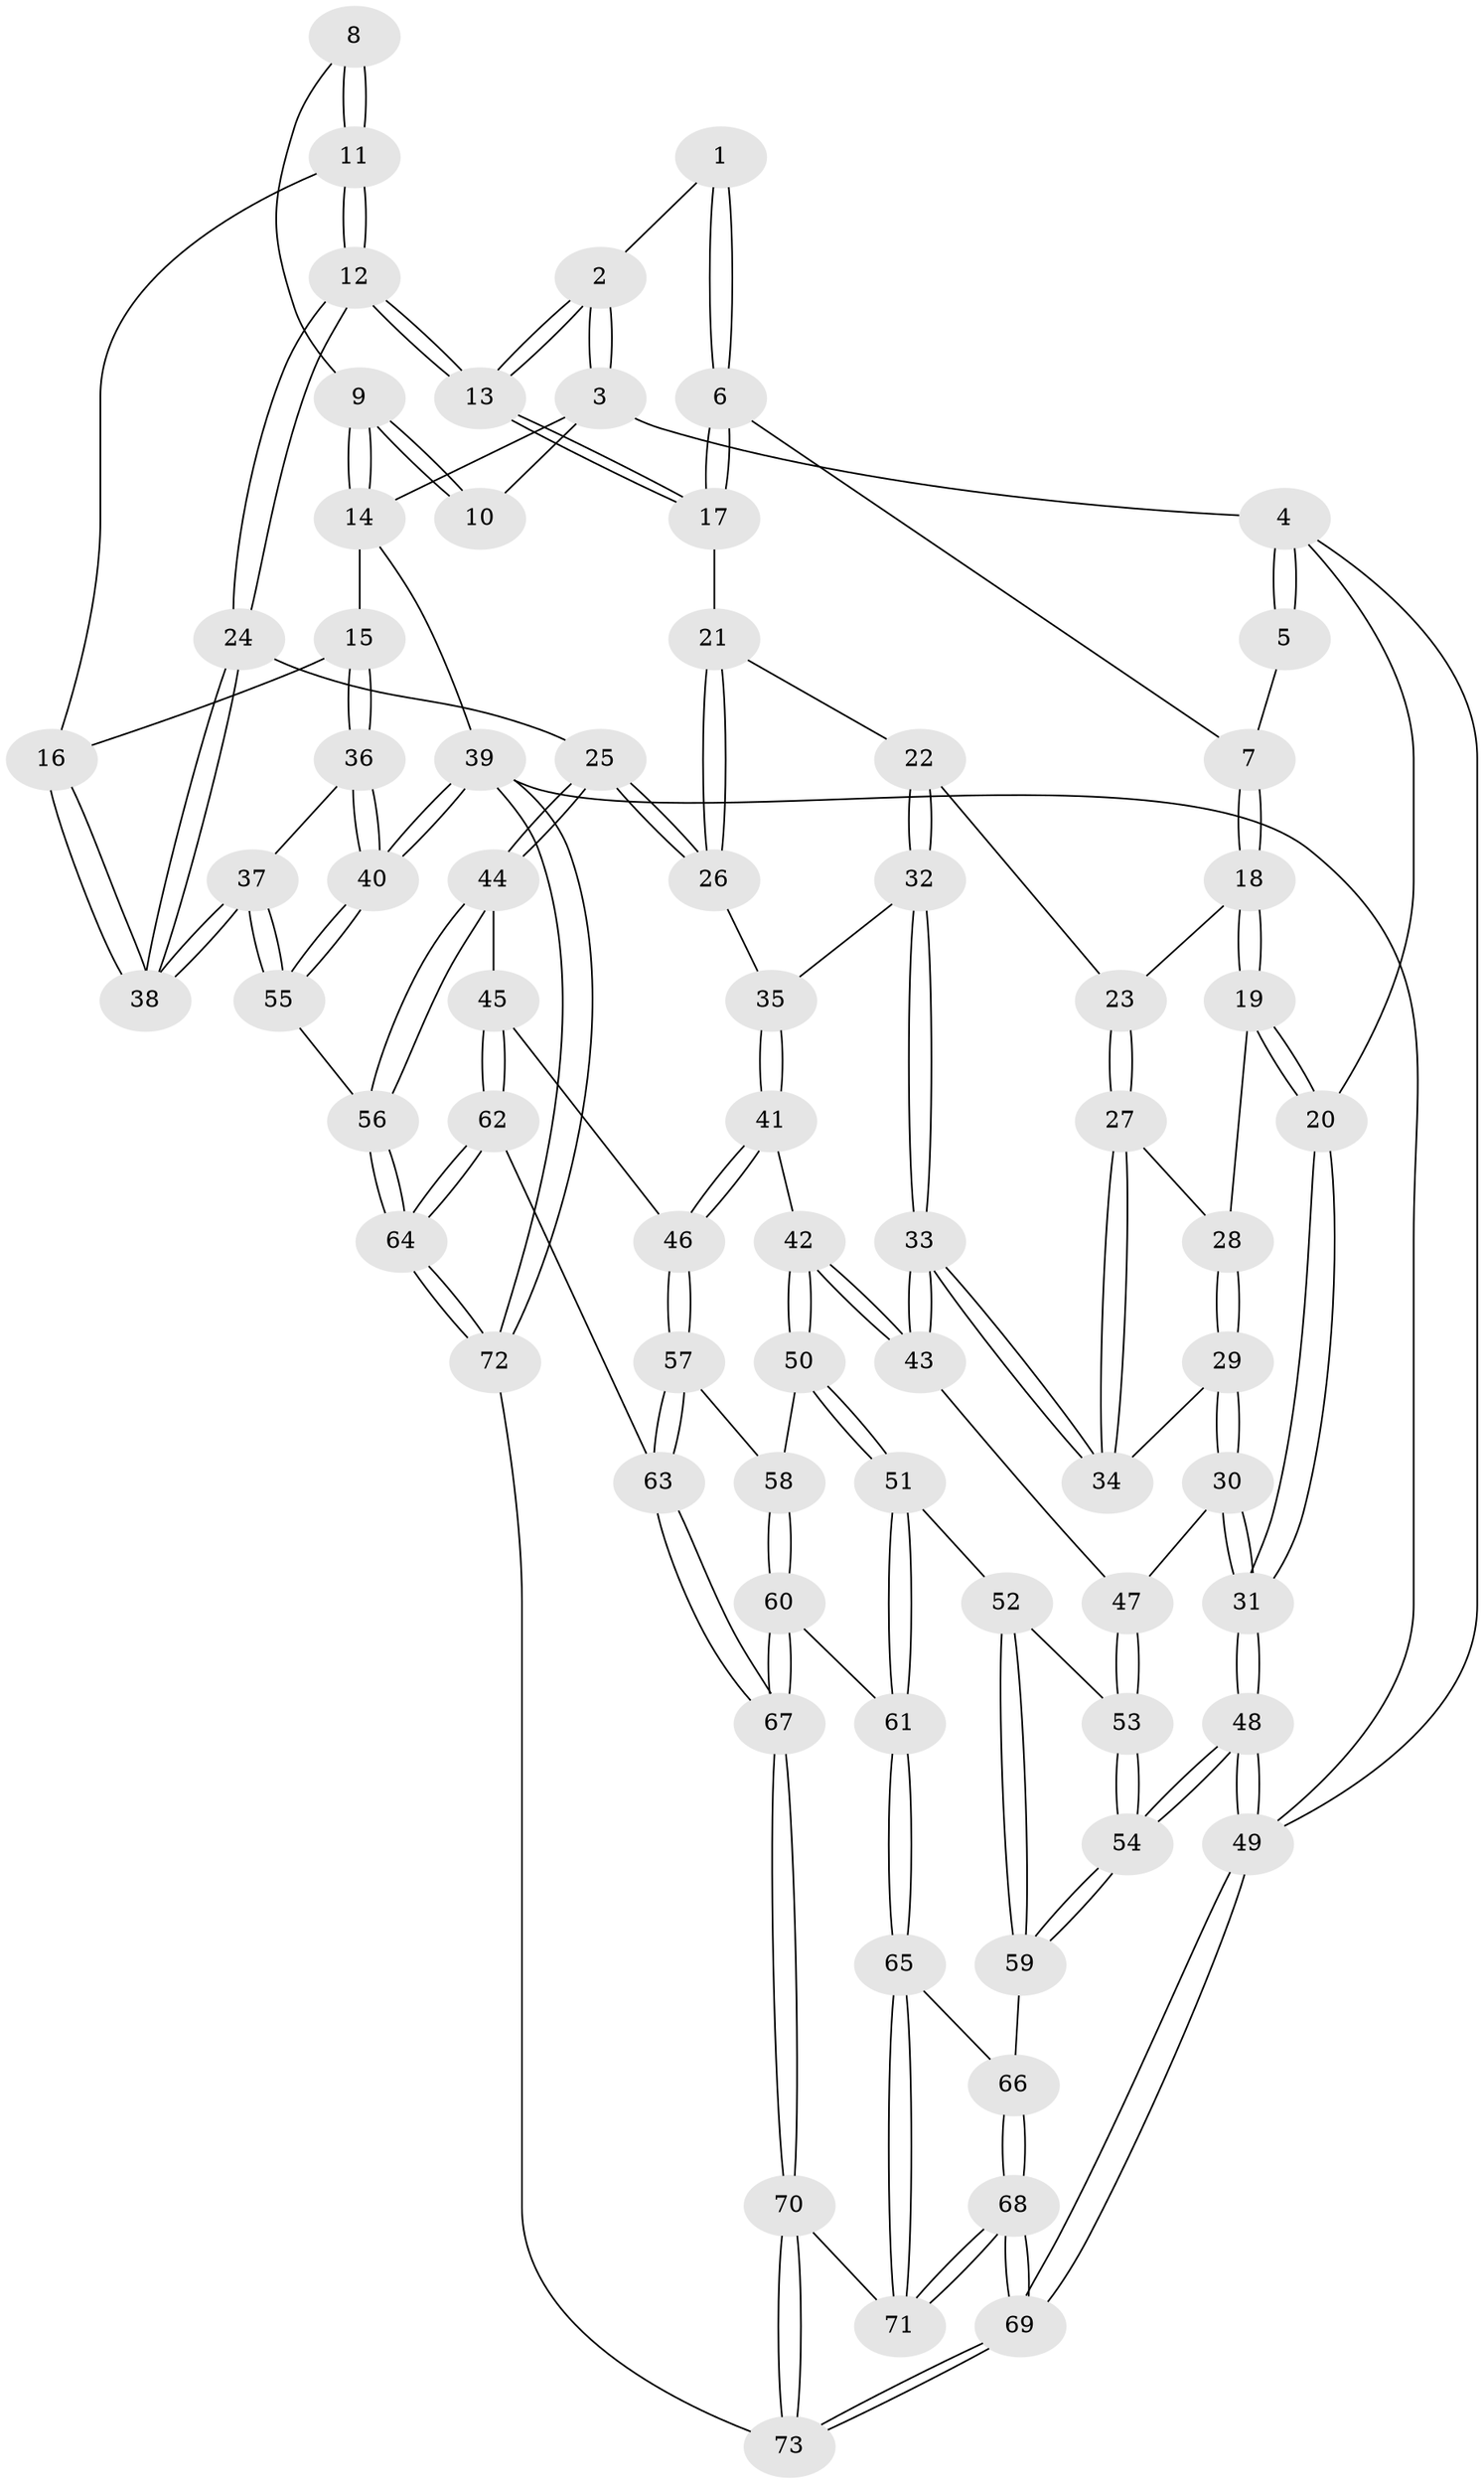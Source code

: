 // Generated by graph-tools (version 1.1) at 2025/51/03/09/25 03:51:11]
// undirected, 73 vertices, 179 edges
graph export_dot {
graph [start="1"]
  node [color=gray90,style=filled];
  1 [pos="+0.4428959226759516+0"];
  2 [pos="+0.5988476009752981+0"];
  3 [pos="+0.6321253023122781+0"];
  4 [pos="+0+0"];
  5 [pos="+0.14989049206478083+0"];
  6 [pos="+0.29824394961776246+0.21548727822546218"];
  7 [pos="+0.23172447756855372+0.2213095092139795"];
  8 [pos="+0.8901921716336766+0.14503822694190732"];
  9 [pos="+1+0.10704177812960612"];
  10 [pos="+0.7750053043110519+0"];
  11 [pos="+0.7275322634790201+0.348205803046846"];
  12 [pos="+0.693587306255712+0.36699674046975705"];
  13 [pos="+0.6136096985778136+0.26033045428403556"];
  14 [pos="+1+0.1041314880646223"];
  15 [pos="+1+0.11042987693150895"];
  16 [pos="+1+0.26434579050853074"];
  17 [pos="+0.4802159636255914+0.28121925665235237"];
  18 [pos="+0.14626242324848412+0.3158013878112508"];
  19 [pos="+0.020599725318310846+0.3072578416274671"];
  20 [pos="+0+0.28070535877860997"];
  21 [pos="+0.34990075655985237+0.39674161740133684"];
  22 [pos="+0.2889984044706073+0.412905257337667"];
  23 [pos="+0.15859259892088343+0.3319379533986636"];
  24 [pos="+0.7057577155695807+0.46533211862410395"];
  25 [pos="+0.6763189805878839+0.5028099337276185"];
  26 [pos="+0.41358276369363006+0.4929347599701148"];
  27 [pos="+0.16030975754043006+0.4867193329262446"];
  28 [pos="+0.1030541795076248+0.49551797333531383"];
  29 [pos="+0.02556439215197137+0.55139712636862"];
  30 [pos="+0+0.575111996827686"];
  31 [pos="+0+0.5956750177160203"];
  32 [pos="+0.2878810906499301+0.5177270925272635"];
  33 [pos="+0.20612726199984+0.5751592031924497"];
  34 [pos="+0.16579245831847148+0.5069176104999003"];
  35 [pos="+0.3501762609752307+0.5501207724875001"];
  36 [pos="+1+0.6407113899536455"];
  37 [pos="+1+0.6371336138968874"];
  38 [pos="+0.9493438198320454+0.5829212476824098"];
  39 [pos="+1+1"];
  40 [pos="+1+0.9390743731598781"];
  41 [pos="+0.3835816254507282+0.6300209304729509"];
  42 [pos="+0.2908180610445032+0.6875661672772587"];
  43 [pos="+0.20055738736255618+0.5922119176268131"];
  44 [pos="+0.5951254812729062+0.6683106282651436"];
  45 [pos="+0.5736187224241479+0.6768520909252025"];
  46 [pos="+0.5692848581014472+0.6780133089229894"];
  47 [pos="+0.19826233180273276+0.593459179813337"];
  48 [pos="+0+0.7112893764269803"];
  49 [pos="+0+1"];
  50 [pos="+0.28439938581352225+0.7268612986462407"];
  51 [pos="+0.23286706046757202+0.7871538016846511"];
  52 [pos="+0.18155320869093164+0.7532961491928629"];
  53 [pos="+0.14808663904660932+0.6740951981542848"];
  54 [pos="+0+0.7211911493062239"];
  55 [pos="+0.7840558595040168+0.8878870912189399"];
  56 [pos="+0.7405315774071758+0.9192075946738223"];
  57 [pos="+0.44007840122679326+0.7928293275292297"];
  58 [pos="+0.3951231605073826+0.7827129375113013"];
  59 [pos="+0.006960505139909516+0.7734187343884841"];
  60 [pos="+0.2953959288160104+0.8473536515876544"];
  61 [pos="+0.23219603621434146+0.8023977634115312"];
  62 [pos="+0.5244601389327523+0.885046030172485"];
  63 [pos="+0.41512826342227177+0.9037336136482711"];
  64 [pos="+0.7174947193563022+1"];
  65 [pos="+0.18271756806003328+0.8680757335531869"];
  66 [pos="+0.07564660970023311+0.8220822921639206"];
  67 [pos="+0.3864689538915145+0.962994075426051"];
  68 [pos="+0.1040928437146191+1"];
  69 [pos="+0.043095941235775724+1"];
  70 [pos="+0.38533557948301916+0.9846702554387406"];
  71 [pos="+0.18196420239428948+0.8765448891620107"];
  72 [pos="+0.7133140171913157+1"];
  73 [pos="+0.4048541339639771+1"];
  1 -- 2;
  1 -- 6;
  1 -- 6;
  2 -- 3;
  2 -- 3;
  2 -- 13;
  2 -- 13;
  3 -- 4;
  3 -- 10;
  3 -- 14;
  4 -- 5;
  4 -- 5;
  4 -- 20;
  4 -- 49;
  5 -- 7;
  6 -- 7;
  6 -- 17;
  6 -- 17;
  7 -- 18;
  7 -- 18;
  8 -- 9;
  8 -- 11;
  8 -- 11;
  9 -- 10;
  9 -- 10;
  9 -- 14;
  9 -- 14;
  11 -- 12;
  11 -- 12;
  11 -- 16;
  12 -- 13;
  12 -- 13;
  12 -- 24;
  12 -- 24;
  13 -- 17;
  13 -- 17;
  14 -- 15;
  14 -- 39;
  15 -- 16;
  15 -- 36;
  15 -- 36;
  16 -- 38;
  16 -- 38;
  17 -- 21;
  18 -- 19;
  18 -- 19;
  18 -- 23;
  19 -- 20;
  19 -- 20;
  19 -- 28;
  20 -- 31;
  20 -- 31;
  21 -- 22;
  21 -- 26;
  21 -- 26;
  22 -- 23;
  22 -- 32;
  22 -- 32;
  23 -- 27;
  23 -- 27;
  24 -- 25;
  24 -- 38;
  24 -- 38;
  25 -- 26;
  25 -- 26;
  25 -- 44;
  25 -- 44;
  26 -- 35;
  27 -- 28;
  27 -- 34;
  27 -- 34;
  28 -- 29;
  28 -- 29;
  29 -- 30;
  29 -- 30;
  29 -- 34;
  30 -- 31;
  30 -- 31;
  30 -- 47;
  31 -- 48;
  31 -- 48;
  32 -- 33;
  32 -- 33;
  32 -- 35;
  33 -- 34;
  33 -- 34;
  33 -- 43;
  33 -- 43;
  35 -- 41;
  35 -- 41;
  36 -- 37;
  36 -- 40;
  36 -- 40;
  37 -- 38;
  37 -- 38;
  37 -- 55;
  37 -- 55;
  39 -- 40;
  39 -- 40;
  39 -- 72;
  39 -- 72;
  39 -- 49;
  40 -- 55;
  40 -- 55;
  41 -- 42;
  41 -- 46;
  41 -- 46;
  42 -- 43;
  42 -- 43;
  42 -- 50;
  42 -- 50;
  43 -- 47;
  44 -- 45;
  44 -- 56;
  44 -- 56;
  45 -- 46;
  45 -- 62;
  45 -- 62;
  46 -- 57;
  46 -- 57;
  47 -- 53;
  47 -- 53;
  48 -- 49;
  48 -- 49;
  48 -- 54;
  48 -- 54;
  49 -- 69;
  49 -- 69;
  50 -- 51;
  50 -- 51;
  50 -- 58;
  51 -- 52;
  51 -- 61;
  51 -- 61;
  52 -- 53;
  52 -- 59;
  52 -- 59;
  53 -- 54;
  53 -- 54;
  54 -- 59;
  54 -- 59;
  55 -- 56;
  56 -- 64;
  56 -- 64;
  57 -- 58;
  57 -- 63;
  57 -- 63;
  58 -- 60;
  58 -- 60;
  59 -- 66;
  60 -- 61;
  60 -- 67;
  60 -- 67;
  61 -- 65;
  61 -- 65;
  62 -- 63;
  62 -- 64;
  62 -- 64;
  63 -- 67;
  63 -- 67;
  64 -- 72;
  64 -- 72;
  65 -- 66;
  65 -- 71;
  65 -- 71;
  66 -- 68;
  66 -- 68;
  67 -- 70;
  67 -- 70;
  68 -- 69;
  68 -- 69;
  68 -- 71;
  68 -- 71;
  69 -- 73;
  69 -- 73;
  70 -- 71;
  70 -- 73;
  70 -- 73;
  72 -- 73;
}
